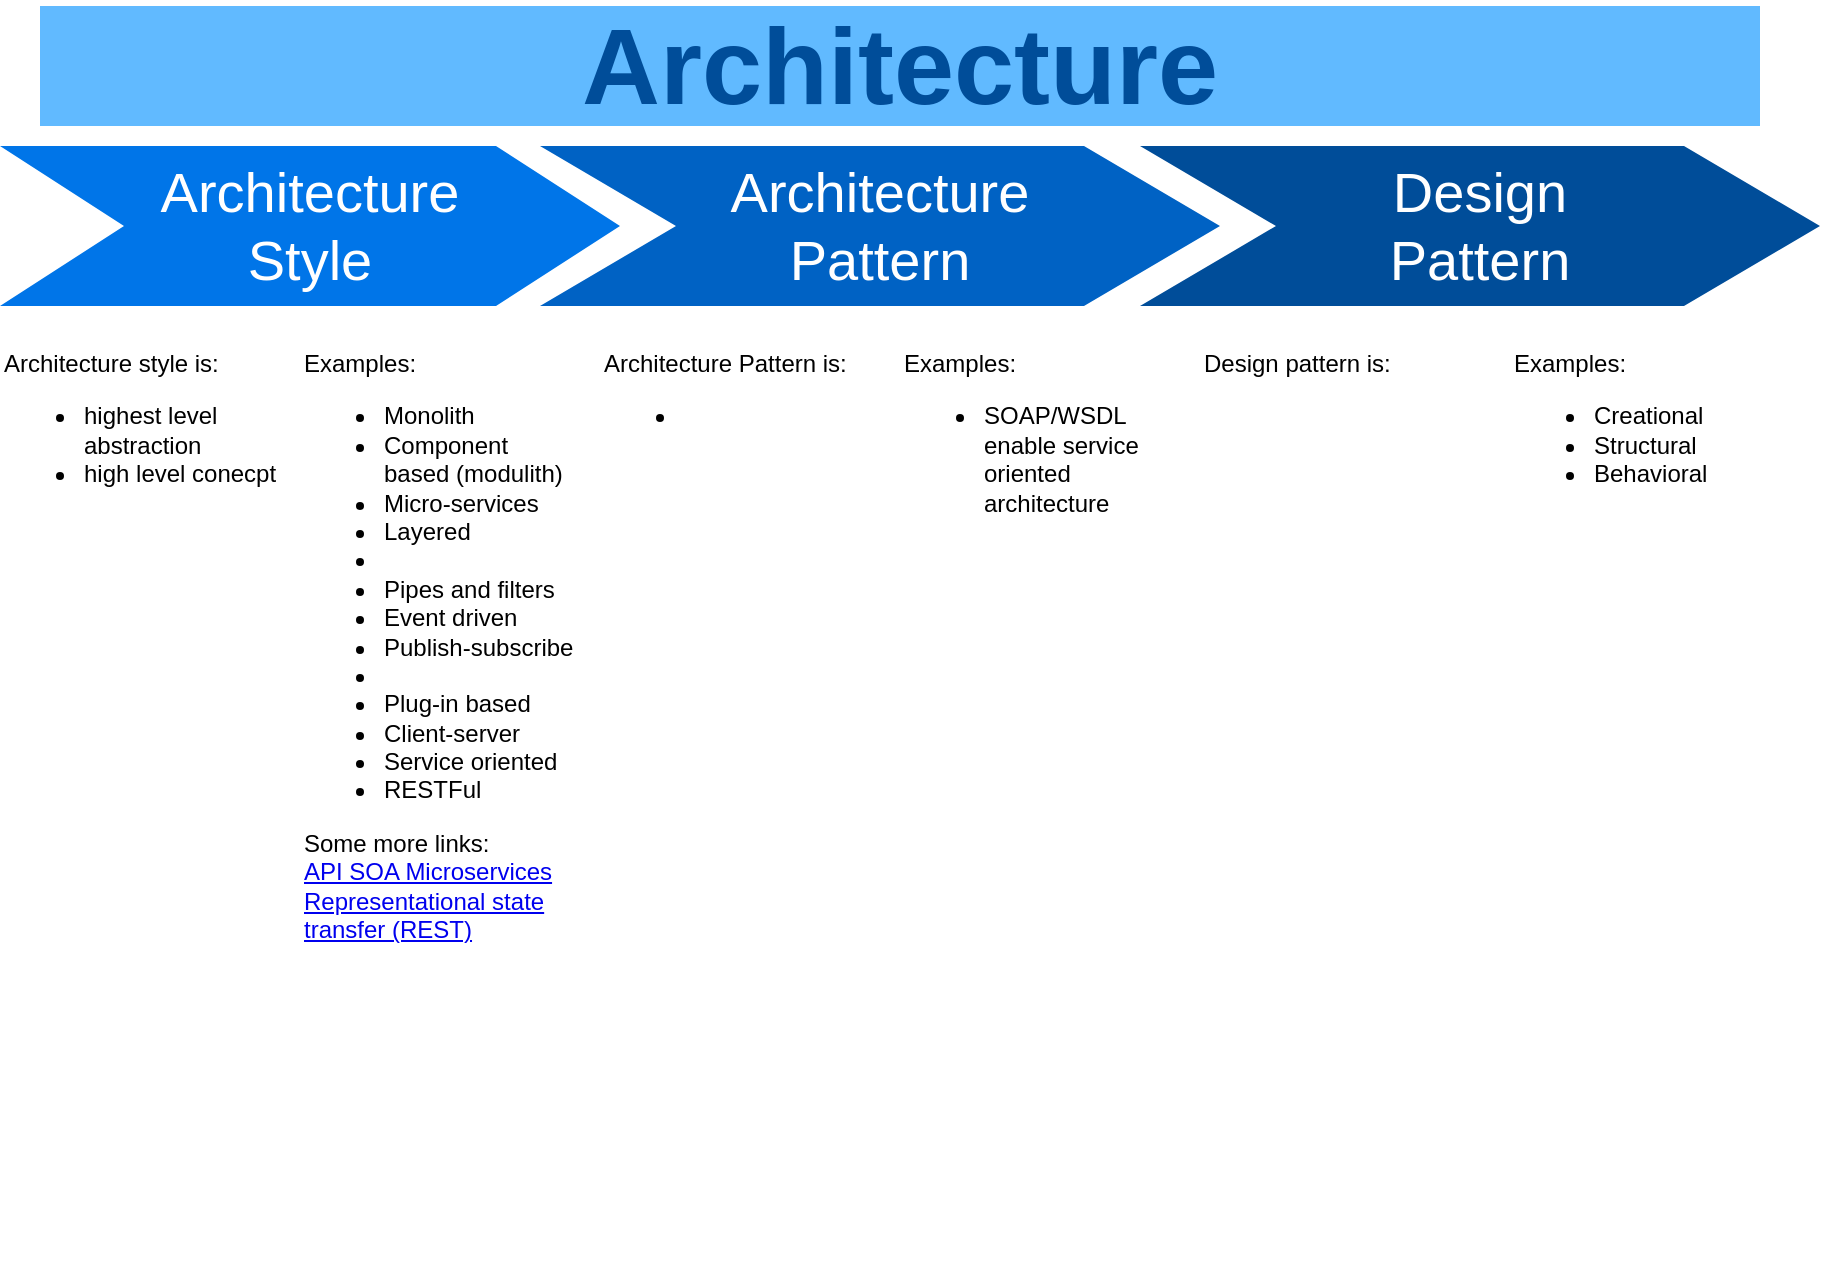 <mxfile version="17.4.5" type="github">
  <diagram name="Page-1" id="d9b1e647-80fa-b4a2-5024-87a742678bcc">
    <mxGraphModel dx="1038" dy="536" grid="1" gridSize="10" guides="1" tooltips="1" connect="1" arrows="1" fold="1" page="1" pageScale="1" pageWidth="1100" pageHeight="850" background="none" math="0" shadow="0">
      <root>
        <mxCell id="0" />
        <mxCell id="1" parent="0" />
        <mxCell id="57fe6abec08f04cb-2" value="Architecture&lt;br&gt;Style" style="shape=step;whiteSpace=wrap;html=1;fontSize=28;fillColor=#0075E8;fontColor=#FFFFFF;strokeColor=none;" parent="1" vertex="1">
          <mxGeometry x="100" y="180" width="310" height="80" as="geometry" />
        </mxCell>
        <mxCell id="57fe6abec08f04cb-4" value="Architecture&lt;br&gt;Pattern" style="shape=step;whiteSpace=wrap;html=1;fontSize=28;fillColor=#0062C4;fontColor=#FFFFFF;strokeColor=none;" parent="1" vertex="1">
          <mxGeometry x="370" y="180" width="340" height="80" as="geometry" />
        </mxCell>
        <mxCell id="57fe6abec08f04cb-6" value="Design&lt;br&gt;Pattern" style="shape=step;whiteSpace=wrap;html=1;fontSize=28;fillColor=#004D99;fontColor=#FFFFFF;strokeColor=none;" parent="1" vertex="1">
          <mxGeometry x="670" y="180" width="340" height="80" as="geometry" />
        </mxCell>
        <mxCell id="57fe6abec08f04cb-7" value="Architecture" style="text;html=1;strokeColor=none;fillColor=#61BAFF;align=center;verticalAlign=middle;whiteSpace=wrap;fontSize=54;fontStyle=1;fontColor=#004D99;" parent="1" vertex="1">
          <mxGeometry x="120" y="110" width="860" height="60" as="geometry" />
        </mxCell>
        <mxCell id="57fe6abec08f04cb-8" value="&lt;div&gt;Architecture style is:&lt;/div&gt;&lt;div&gt;&lt;ul&gt;&lt;li&gt;highest level abstraction&lt;/li&gt;&lt;li&gt;high level conecpt&lt;br&gt;&lt;/li&gt;&lt;/ul&gt;&lt;/div&gt;" style="text;spacingTop=-5;fillColor=#ffffff;whiteSpace=wrap;html=1;align=left;fontSize=12;fontFamily=Helvetica;fillColor=none;strokeColor=none;" parent="1" vertex="1">
          <mxGeometry x="100" y="280" width="140" height="470" as="geometry" />
        </mxCell>
        <mxCell id="57fe6abec08f04cb-9" value="&lt;div&gt;Examples:&lt;/div&gt;&lt;div&gt;&lt;ul&gt;&lt;li&gt;Monolith&lt;/li&gt;&lt;li&gt;Component based (modulith)&lt;br&gt;&lt;/li&gt;&lt;li&gt;Micro-services&lt;/li&gt;&lt;li&gt;Layered&lt;br&gt;&lt;/li&gt;&lt;li&gt;&lt;br&gt;&lt;/li&gt;&lt;li&gt;Pipes and filters&lt;/li&gt;&lt;li&gt;Event driven&lt;/li&gt;&lt;li&gt;Publish-subscribe&lt;/li&gt;&lt;li&gt;&lt;br&gt;&lt;/li&gt;&lt;li&gt;Plug-in based&lt;/li&gt;&lt;li&gt;Client-server&lt;/li&gt;&lt;li&gt;Service oriented&lt;/li&gt;&lt;li&gt;RESTFul&lt;br&gt;&lt;/li&gt;&lt;/ul&gt;&lt;div&gt;Some more links:&lt;/div&gt;&lt;div&gt;&lt;a href=&quot;https://www.akana.com/blog/api-vs-soa-are-they-different&quot;&gt;API SOA Microservices&lt;/a&gt;&lt;/div&gt;&lt;div&gt;&lt;a href=&quot;https://www.akana.com/blog/what-is-rest-api&quot;&gt;Representational state transfer (REST)&lt;/a&gt;&lt;/div&gt;&lt;/div&gt;" style="text;spacingTop=-5;fillColor=#ffffff;whiteSpace=wrap;html=1;align=left;fontSize=12;fontFamily=Helvetica;fillColor=none;strokeColor=none;" parent="1" vertex="1">
          <mxGeometry x="250" y="280" width="140" height="470" as="geometry" />
        </mxCell>
        <mxCell id="57fe6abec08f04cb-10" value="&lt;div&gt;Architecture Pattern is:&lt;/div&gt;&lt;div&gt;&lt;ul&gt;&lt;li&gt;&lt;br&gt;&lt;/li&gt;&lt;/ul&gt;&lt;/div&gt;" style="text;spacingTop=-5;fillColor=#ffffff;whiteSpace=wrap;html=1;align=left;fontSize=12;fontFamily=Helvetica;fillColor=none;strokeColor=none;" parent="1" vertex="1">
          <mxGeometry x="400" y="280" width="140" height="470" as="geometry" />
        </mxCell>
        <mxCell id="57fe6abec08f04cb-11" value="&lt;div&gt;Examples:&lt;/div&gt;&lt;div&gt;&lt;ul&gt;&lt;li&gt;SOAP/WSDL enable service oriented architecture&lt;br&gt;&lt;/li&gt;&lt;/ul&gt;&lt;/div&gt;" style="text;spacingTop=-5;fillColor=#ffffff;whiteSpace=wrap;html=1;align=left;fontSize=12;fontFamily=Helvetica;fillColor=none;strokeColor=none;" parent="1" vertex="1">
          <mxGeometry x="550" y="280" width="140" height="470" as="geometry" />
        </mxCell>
        <mxCell id="57fe6abec08f04cb-12" value="Design pattern is:" style="text;spacingTop=-5;fillColor=#ffffff;whiteSpace=wrap;html=1;align=left;fontSize=12;fontFamily=Helvetica;fillColor=none;strokeColor=none;" parent="1" vertex="1">
          <mxGeometry x="700" y="280" width="140" height="470" as="geometry" />
        </mxCell>
        <mxCell id="57fe6abec08f04cb-13" value="&lt;div&gt;Examples:&lt;/div&gt;&lt;div&gt;&lt;ul&gt;&lt;li&gt;Creational&lt;/li&gt;&lt;li&gt;Structural&lt;br&gt;&lt;/li&gt;&lt;li&gt;Behavioral&lt;/li&gt;&lt;/ul&gt;&lt;/div&gt;" style="text;spacingTop=-5;fillColor=#ffffff;whiteSpace=wrap;html=1;align=left;fontSize=12;fontFamily=Helvetica;fillColor=none;strokeColor=none;" parent="1" vertex="1">
          <mxGeometry x="855" y="280" width="140" height="470" as="geometry" />
        </mxCell>
      </root>
    </mxGraphModel>
  </diagram>
</mxfile>
